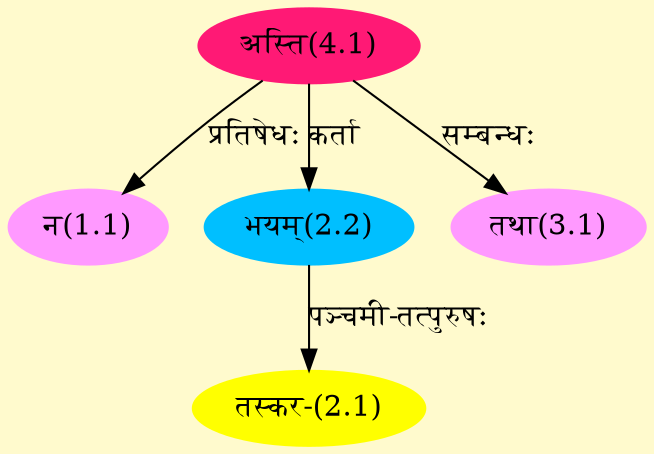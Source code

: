 digraph G{
rankdir=BT;
 compound=true;
 bgcolor="lemonchiffon1";
Node1_1 [style=filled, color="#FF99FF" label = "न(1.1)"]
Node4_1 [style=filled, color="#FF1975" label = "अस्ति(4.1)"]
Node2_1 [style=filled, color="#FFFF00" label = "तस्कर-(2.1)"]
Node2_2 [style=filled, color="#00BFFF" label = "भयम्(2.2)"]
Node3_1 [style=filled, color="#FF99FF" label = "तथा(3.1)"]
/* Start of Relations section */

Node1_1 -> Node4_1 [  label="प्रतिषेधः"  dir="back" ]
Node2_1 -> Node2_2 [  label="पञ्चमी-तत्पुरुषः"  dir="back" ]
Node2_2 -> Node4_1 [  label="कर्ता"  dir="back" ]
Node3_1 -> Node4_1 [  label="सम्बन्धः"  dir="back" ]
}
